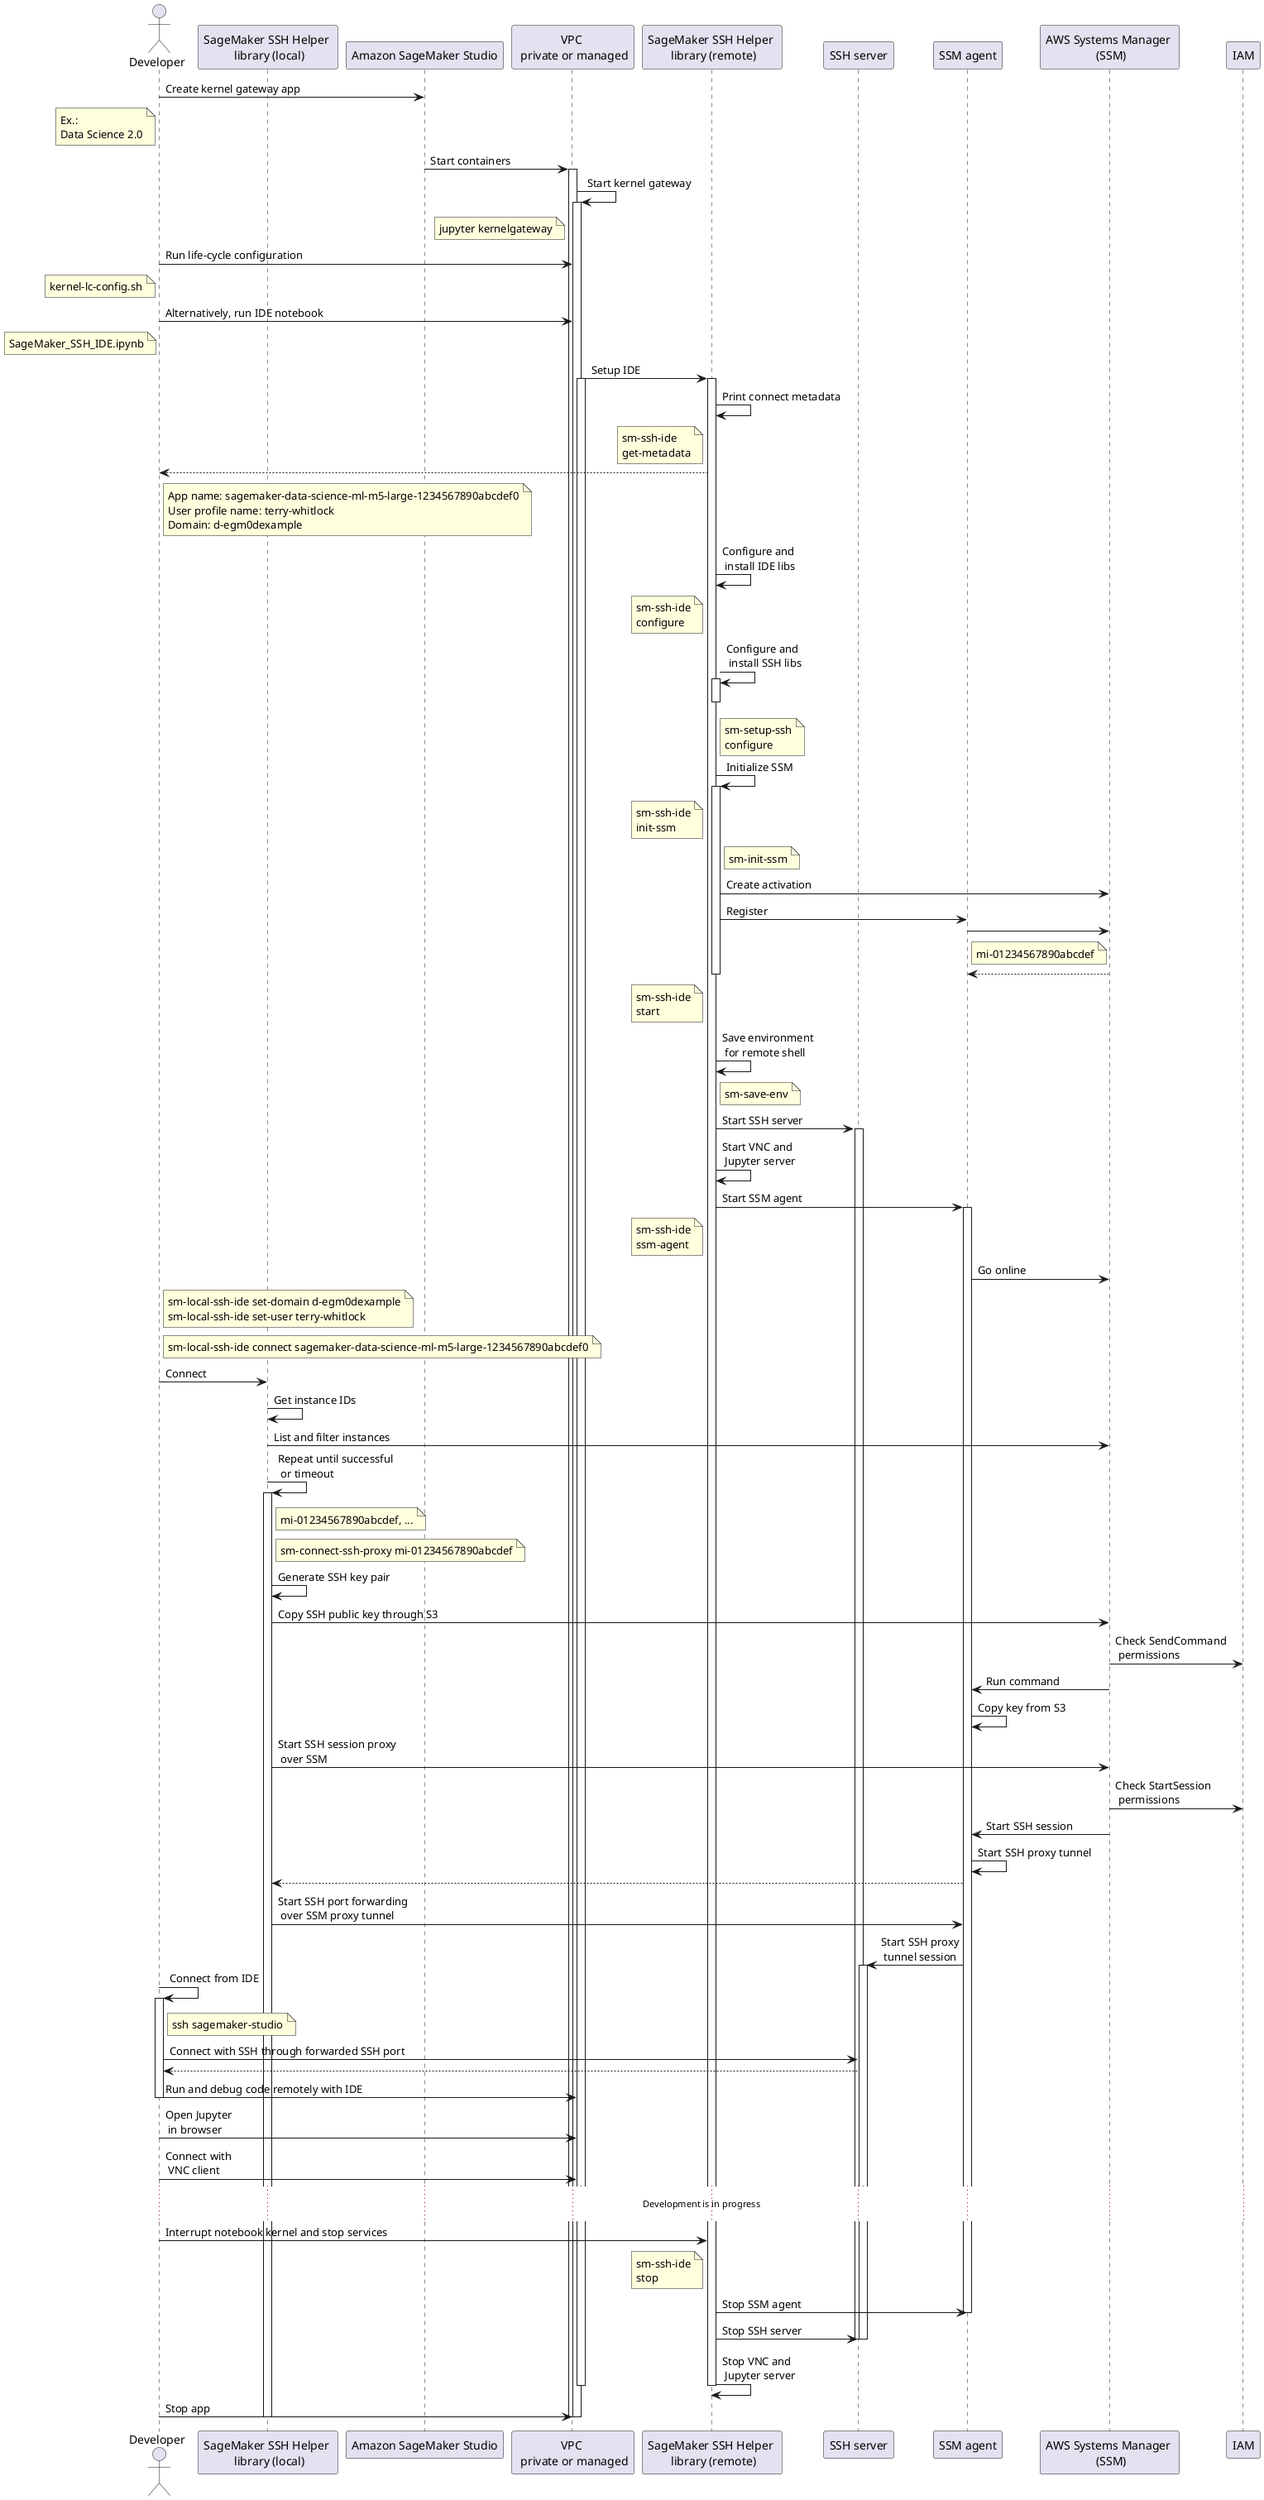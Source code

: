 See https://pdf.plantuml.net/PlantUML_Language_Reference_Guide_en.pdf

@startuml
actor Developer as dev
participant "SageMaker SSH Helper \n library (local)" as sm_ssh_helper_local
participant "Amazon SageMaker Studio" as sagemaker_studio
participant "VPC \n private or managed" as vpc
participant "SageMaker SSH Helper \n library (remote)" as sm_ssh_helper_remote
participant "SSH server" as ssh
participant "SSM agent" as ssm_agent
participant "AWS Systems Manager \n (SSM)" as ssm
participant "IAM" as iam

dev -> sagemaker_studio: Create kernel gateway app
note left of dev
Ex.:
Data Science 2.0
end note

sagemaker_studio -> vpc: Start containers
activate vpc
vpc -> vpc: Start kernel gateway
note left vpc
jupyter kernelgateway
end note
activate vpc


dev -> vpc: Run life-cycle configuration
note left of dev
kernel-lc-config.sh
end note

dev -> vpc: Alternatively, run IDE notebook
note left of dev
SageMaker_SSH_IDE.ipynb
end note


vpc -> sm_ssh_helper_remote: Setup IDE
activate vpc

activate sm_ssh_helper_remote

sm_ssh_helper_remote -> sm_ssh_helper_remote: Print connect metadata

note left sm_ssh_helper_remote
sm-ssh-ide
get-metadata
end note

sm_ssh_helper_remote --> dev:

note right dev
App name: sagemaker-data-science-ml-m5-large-1234567890abcdef0
User profile name: terry-whitlock
Domain: d-egm0dexample
end note

sm_ssh_helper_remote -> sm_ssh_helper_remote: Configure and \n install IDE libs
note left sm_ssh_helper_remote
sm-ssh-ide
configure
end note


sm_ssh_helper_remote -> sm_ssh_helper_remote: Configure and \n install SSH libs
activate sm_ssh_helper_remote
note right sm_ssh_helper_remote
sm-setup-ssh
configure
end note
deactivate sm_ssh_helper_remote


sm_ssh_helper_remote -> sm_ssh_helper_remote: Initialize SSM
activate sm_ssh_helper_remote
note left sm_ssh_helper_remote
sm-ssh-ide
init-ssm
end note

note right sm_ssh_helper_remote
sm-init-ssm
end note
sm_ssh_helper_remote -> ssm: Create activation
sm_ssh_helper_remote -> ssm_agent: Register
ssm_agent -> ssm:
note right ssm_agent
mi-01234567890abcdef
end note
ssm --> ssm_agent:
deactivate sm_ssh_helper_remote

note left sm_ssh_helper_remote
sm-ssh-ide
start
end note

sm_ssh_helper_remote -> sm_ssh_helper_remote: Save environment \n for remote shell
note right sm_ssh_helper_remote
sm-save-env
end note

sm_ssh_helper_remote -> ssh: Start SSH server
activate ssh

sm_ssh_helper_remote -> sm_ssh_helper_remote: Start VNC and \n Jupyter server


sm_ssh_helper_remote -> ssm_agent: Start SSM agent
note left sm_ssh_helper_remote
sm-ssh-ide
ssm-agent
end note
activate ssm_agent
ssm_agent -> ssm: Go online


note right dev
sm-local-ssh-ide set-domain d-egm0dexample
sm-local-ssh-ide set-user terry-whitlock
end note

note right dev
sm-local-ssh-ide connect sagemaker-data-science-ml-m5-large-1234567890abcdef0
end note
dev -> sm_ssh_helper_local: Connect
sm_ssh_helper_local -> sm_ssh_helper_local: Get instance IDs
sm_ssh_helper_local -> ssm: List and filter instances
sm_ssh_helper_local -> sm_ssh_helper_local: Repeat until successful \n or timeout

note right sm_ssh_helper_local
mi-01234567890abcdef, ...
end note

activate sm_ssh_helper_local
note right sm_ssh_helper_local
sm-connect-ssh-proxy mi-01234567890abcdef
end note
sm_ssh_helper_local -> sm_ssh_helper_local: Generate SSH key pair
sm_ssh_helper_local -> ssm: Copy SSH public key through S3

ssm -> iam: Check SendCommand \n permissions
ssm -> ssm_agent: Run command
ssm_agent -> ssm_agent: Copy key from S3
sm_ssh_helper_local -> ssm: Start SSH session proxy \n over SSM

ssm -> iam: Check StartSession \n permissions

ssm -> ssm_agent: Start SSH session
ssm_agent -> ssm_agent: Start SSH proxy tunnel
ssm_agent --> sm_ssh_helper_local:
sm_ssh_helper_local -> ssm_agent: Start SSH port forwarding \n over SSM proxy tunnel
ssm_agent -> ssh: Start SSH proxy \n tunnel session
activate ssh


dev -> dev: Connect from IDE
activate dev
note right dev
ssh sagemaker-studio
end note
dev -> ssh: Connect with SSH through forwarded SSH port
ssh --> dev:

dev -> vpc: Run and debug code remotely with IDE
deactivate dev

dev -> vpc: Open Jupyter \n in browser
dev -> vpc: Connect with \n VNC client

...Development is in progress...

dev -> sm_ssh_helper_remote: Interrupt notebook kernel and stop services

note left sm_ssh_helper_remote
sm-ssh-ide
stop
end note

sm_ssh_helper_remote -> ssm_agent: Stop SSM agent
deactivate ssm_agent

sm_ssh_helper_remote -> ssh: Stop SSH server
deactivate ssh

deactivate ssh

sm_ssh_helper_remote -> sm_ssh_helper_remote: Stop VNC and \n Jupyter server

deactivate vpc
deactivate sm_ssh_helper_remote

dev -> vpc: Stop app



deactivate vpc

deactivate vpc
deactivate sm_ssh_helper_local

@enduml